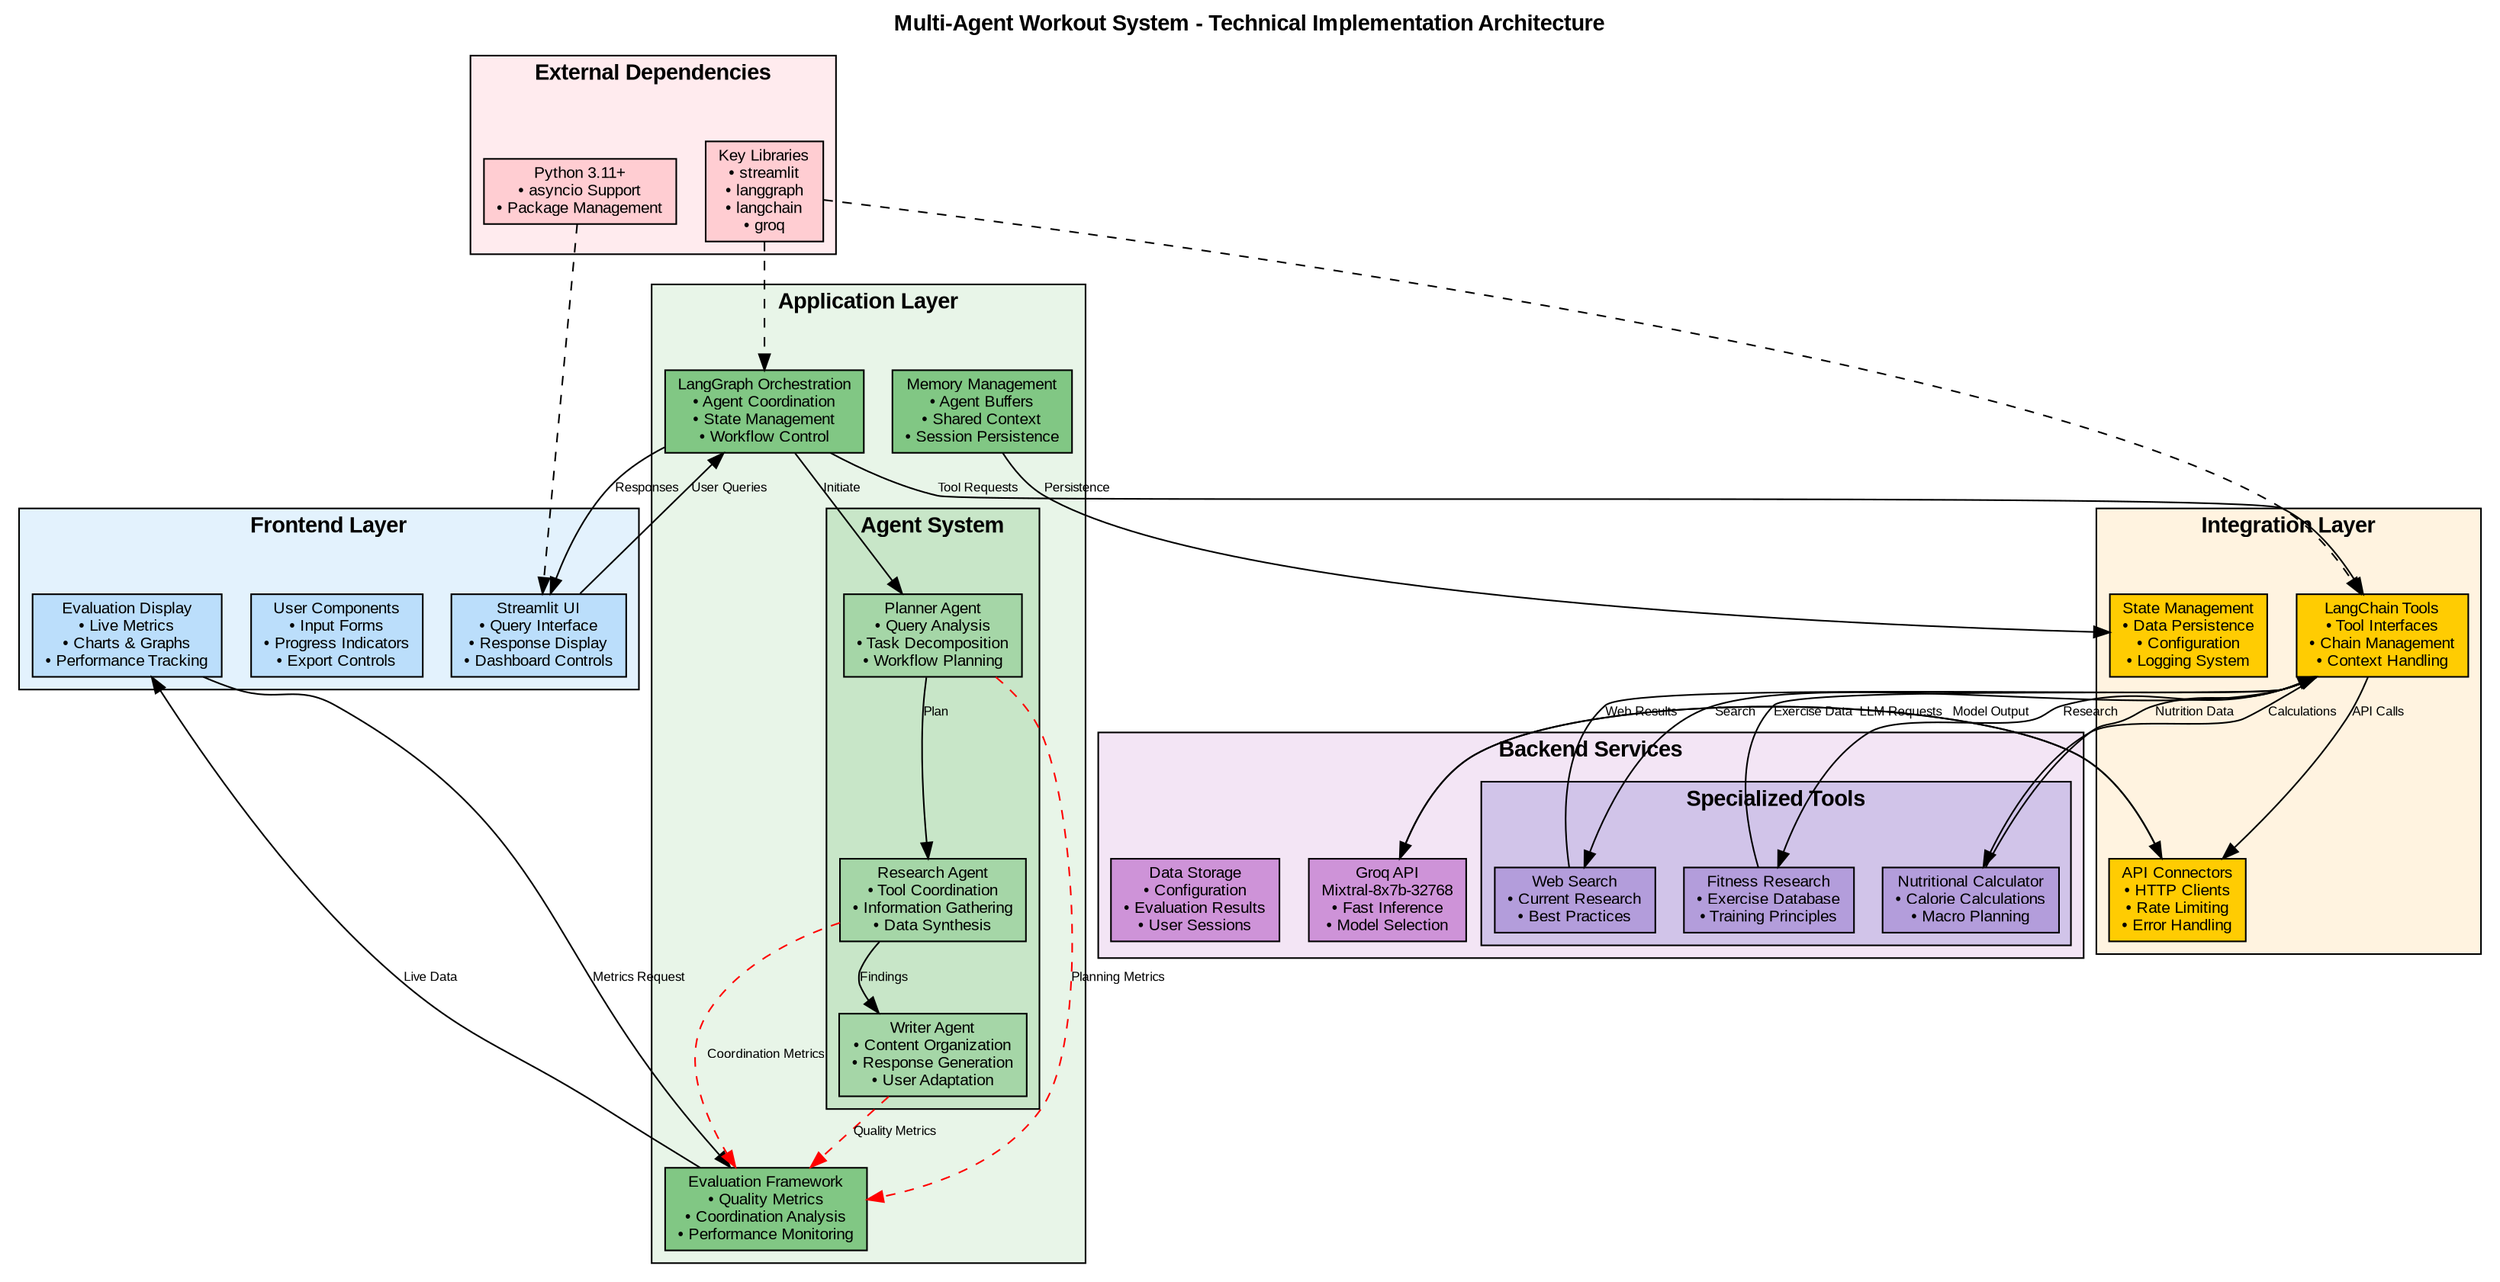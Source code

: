 digraph TechnicalArchitecture {
    rankdir=TB;
    compound=true;
    node [shape=box, style=rounded];
    
    // Define color scheme
    node [fontname="Arial", fontsize=10];
    edge [fontname="Arial", fontsize=8];
    
    // Title
    label="Multi-Agent Workout System - Technical Implementation Architecture";
    labelloc="t";
    fontsize=14;
    fontname="Arial Bold";
    
    // Frontend Layer
    subgraph cluster_frontend {
        label="Frontend Layer";
        style=filled;
        fillcolor="#e3f2fd";
        
        streamlit_ui [label="Streamlit UI\n• Query Interface\n• Response Display\n• Dashboard Controls", 
                     fillcolor="#bbdefb", style=filled];
        
        user_components [label="User Components\n• Input Forms\n• Progress Indicators\n• Export Controls", 
                        fillcolor="#bbdefb", style=filled];
        
        eval_display [label="Evaluation Display\n• Live Metrics\n• Charts & Graphs\n• Performance Tracking", 
                     fillcolor="#bbdefb", style=filled];
    }
    
    // Application Layer
    subgraph cluster_application {
        label="Application Layer";
        style=filled;
        fillcolor="#e8f5e8";
        
        subgraph cluster_agents {
            label="Agent System";
            style=filled;
            fillcolor="#c8e6c8";
            
            planner [label="Planner Agent\n• Query Analysis\n• Task Decomposition\n• Workflow Planning", 
                    fillcolor="#a5d6a7", style=filled];
            
            research [label="Research Agent\n• Tool Coordination\n• Information Gathering\n• Data Synthesis", 
                     fillcolor="#a5d6a7", style=filled];
            
            writer [label="Writer Agent\n• Content Organization\n• Response Generation\n• User Adaptation", 
                   fillcolor="#a5d6a7", style=filled];
        }
        
        langgraph [label="LangGraph Orchestration\n• Agent Coordination\n• State Management\n• Workflow Control", 
                  fillcolor="#81c784", style=filled];
        
        memory_mgmt [label="Memory Management\n• Agent Buffers\n• Shared Context\n• Session Persistence", 
                    fillcolor="#81c784", style=filled];
        
        eval_framework [label="Evaluation Framework\n• Quality Metrics\n• Coordination Analysis\n• Performance Monitoring", 
                       fillcolor="#81c784", style=filled];
    }
    
    // Integration Layer
    subgraph cluster_integration {
        label="Integration Layer";
        style=filled;
        fillcolor="#fff3e0";
        
        langchain_tools [label="LangChain Tools\n• Tool Interfaces\n• Chain Management\n• Context Handling", 
                        fillcolor="#ffcc02", style=filled];
        
        api_connectors [label="API Connectors\n• HTTP Clients\n• Rate Limiting\n• Error Handling", 
                       fillcolor="#ffcc02", style=filled];
        
        state_mgmt [label="State Management\n• Data Persistence\n• Configuration\n• Logging System", 
                   fillcolor="#ffcc02", style=filled];
    }
    
    // Backend Services
    subgraph cluster_backend {
        label="Backend Services";
        style=filled;
        fillcolor="#f3e5f5";
        
        groq_api [label="Groq API\nMixtral-8x7b-32768\n• Fast Inference\n• Model Selection", 
                 fillcolor="#ce93d8", style=filled];
        
        subgraph cluster_tools {
            label="Specialized Tools";
            style=filled;
            fillcolor="#d1c4e9";
            
            fitness_tool [label="Fitness Research\n• Exercise Database\n• Training Principles", 
                         fillcolor="#b39ddb", style=filled];
            
            nutrition_tool [label="Nutritional Calculator\n• Calorie Calculations\n• Macro Planning", 
                           fillcolor="#b39ddb", style=filled];
            
            web_search [label="Web Search\n• Current Research\n• Best Practices", 
                       fillcolor="#b39ddb", style=filled];
        }
        
        data_storage [label="Data Storage\n• Configuration\n• Evaluation Results\n• User Sessions", 
                     fillcolor="#ce93d8", style=filled];
    }
    
    // External Dependencies
    subgraph cluster_external {
        label="External Dependencies";
        style=filled;
        fillcolor="#ffebee";
        
        python_runtime [label="Python 3.11+\n• asyncio Support\n• Package Management", 
                       fillcolor="#ffcdd2", style=filled];
        
        libraries [label="Key Libraries\n• streamlit\n• langgraph\n• langchain\n• groq", 
                  fillcolor="#ffcdd2", style=filled];
    }
    
    // Connections between layers
    
    // Frontend to Application
    streamlit_ui -> langgraph [label="User Queries"];
    langgraph -> streamlit_ui [label="Responses"];
    eval_display -> eval_framework [label="Metrics Request"];
    eval_framework -> eval_display [label="Live Data"];
    
    // Agent interactions
    langgraph -> planner [label="Initiate"];
    planner -> research [label="Plan"];
    research -> writer [label="Findings"];
    
    // Application to Integration
    langgraph -> langchain_tools [label="Tool Requests"];
    langchain_tools -> api_connectors [label="API Calls"];
    memory_mgmt -> state_mgmt [label="Persistence"];
    
    // Integration to Backend
    api_connectors -> groq_api [label="LLM Requests"];
    langchain_tools -> fitness_tool [label="Research"];
    langchain_tools -> nutrition_tool [label="Calculations"];
    langchain_tools -> web_search [label="Search"];
    
    // Backend responses
    groq_api -> api_connectors [label="Model Output"];
    fitness_tool -> langchain_tools [label="Exercise Data"];
    nutrition_tool -> langchain_tools [label="Nutrition Data"];
    web_search -> langchain_tools [label="Web Results"];
    
    // External dependencies
    python_runtime -> streamlit_ui [style=dashed];
    libraries -> langgraph [style=dashed];
    libraries -> langchain_tools [style=dashed];
    
    // Evaluation flows
    planner -> eval_framework [label="Planning Metrics", style=dashed, color=red];
    research -> eval_framework [label="Coordination Metrics", style=dashed, color=red];
    writer -> eval_framework [label="Quality Metrics", style=dashed, color=red];
}
